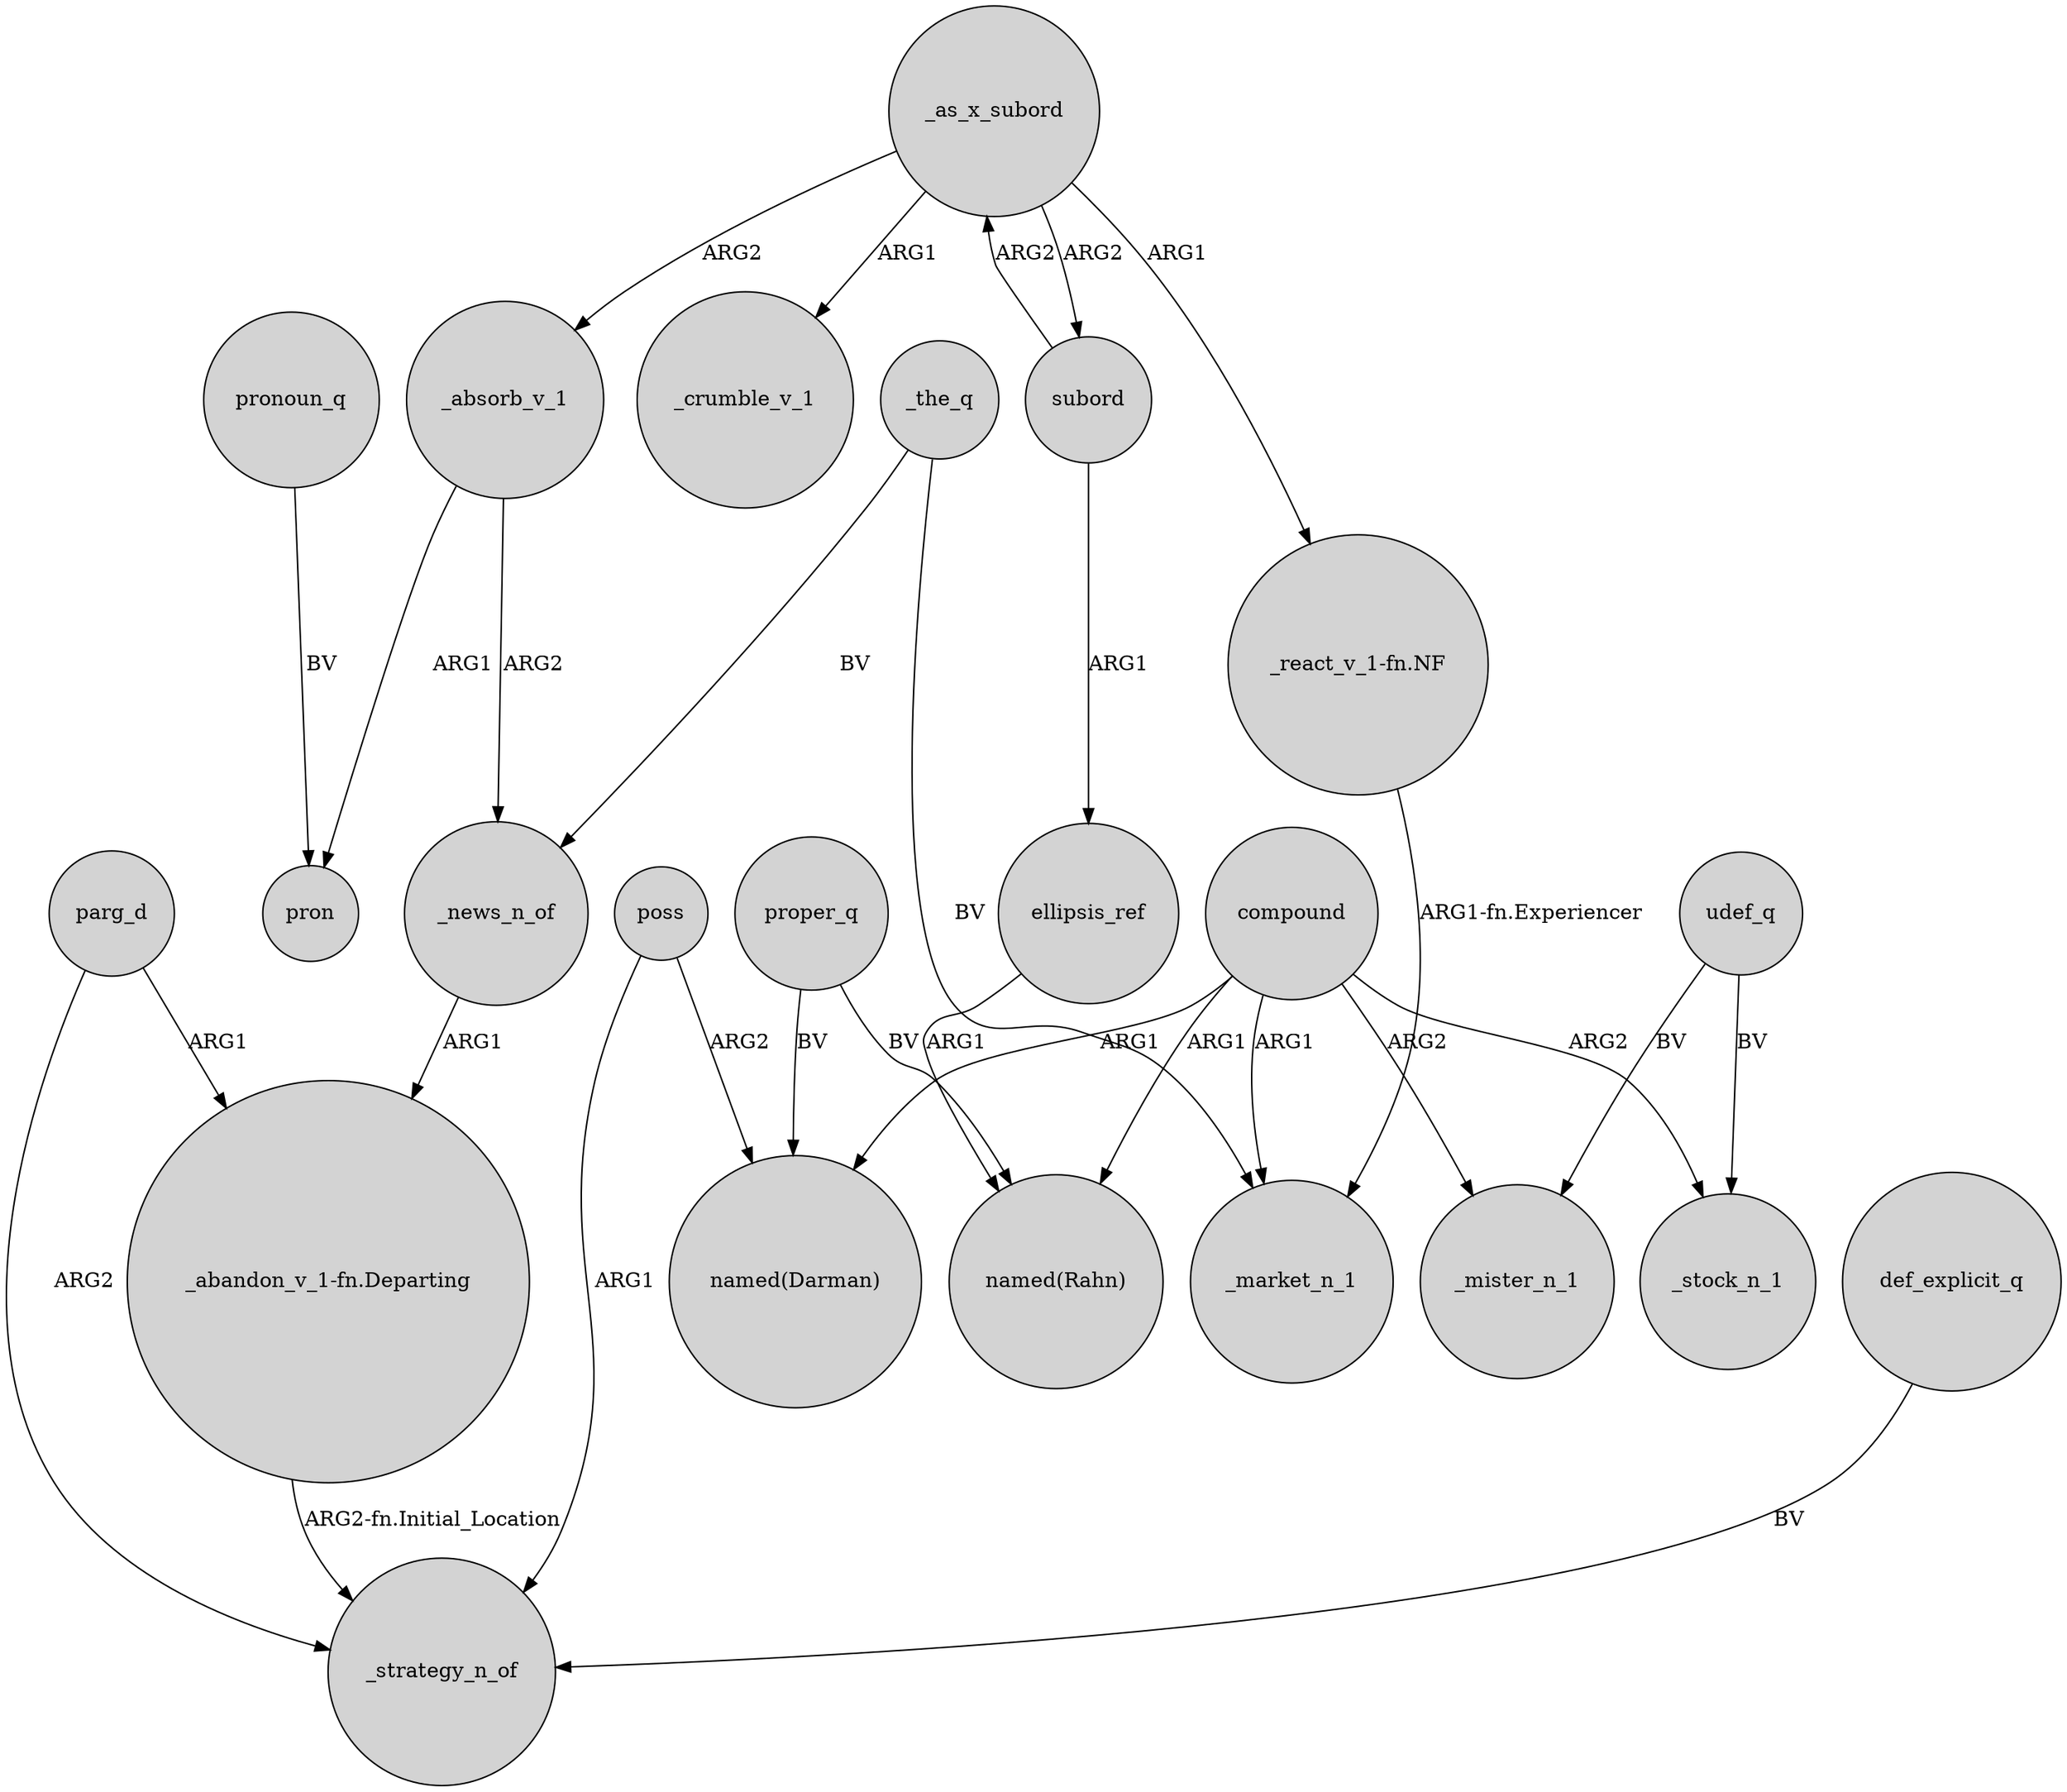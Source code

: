 digraph {
	node [shape=circle style=filled]
	_absorb_v_1 -> _news_n_of [label=ARG2]
	parg_d -> _strategy_n_of [label=ARG2]
	poss -> _strategy_n_of [label=ARG1]
	"_react_v_1-fn.NF" -> _market_n_1 [label="ARG1-fn.Experiencer"]
	compound -> _mister_n_1 [label=ARG2]
	udef_q -> _mister_n_1 [label=BV]
	ellipsis_ref -> "named(Rahn)" [label=ARG1]
	_as_x_subord -> "_react_v_1-fn.NF" [label=ARG1]
	_absorb_v_1 -> pron [label=ARG1]
	_as_x_subord -> _crumble_v_1 [label=ARG1]
	compound -> _stock_n_1 [label=ARG2]
	parg_d -> "_abandon_v_1-fn.Departing" [label=ARG1]
	pronoun_q -> pron [label=BV]
	udef_q -> _stock_n_1 [label=BV]
	_news_n_of -> "_abandon_v_1-fn.Departing" [label=ARG1]
	"_abandon_v_1-fn.Departing" -> _strategy_n_of [label="ARG2-fn.Initial_Location"]
	poss -> "named(Darman)" [label=ARG2]
	_the_q -> _news_n_of [label=BV]
	compound -> "named(Darman)" [label=ARG1]
	_as_x_subord -> _absorb_v_1 [label=ARG2]
	subord -> _as_x_subord [label=ARG2]
	subord -> ellipsis_ref [label=ARG1]
	def_explicit_q -> _strategy_n_of [label=BV]
	proper_q -> "named(Rahn)" [label=BV]
	compound -> _market_n_1 [label=ARG1]
	compound -> "named(Rahn)" [label=ARG1]
	_the_q -> _market_n_1 [label=BV]
	_as_x_subord -> subord [label=ARG2]
	proper_q -> "named(Darman)" [label=BV]
}
